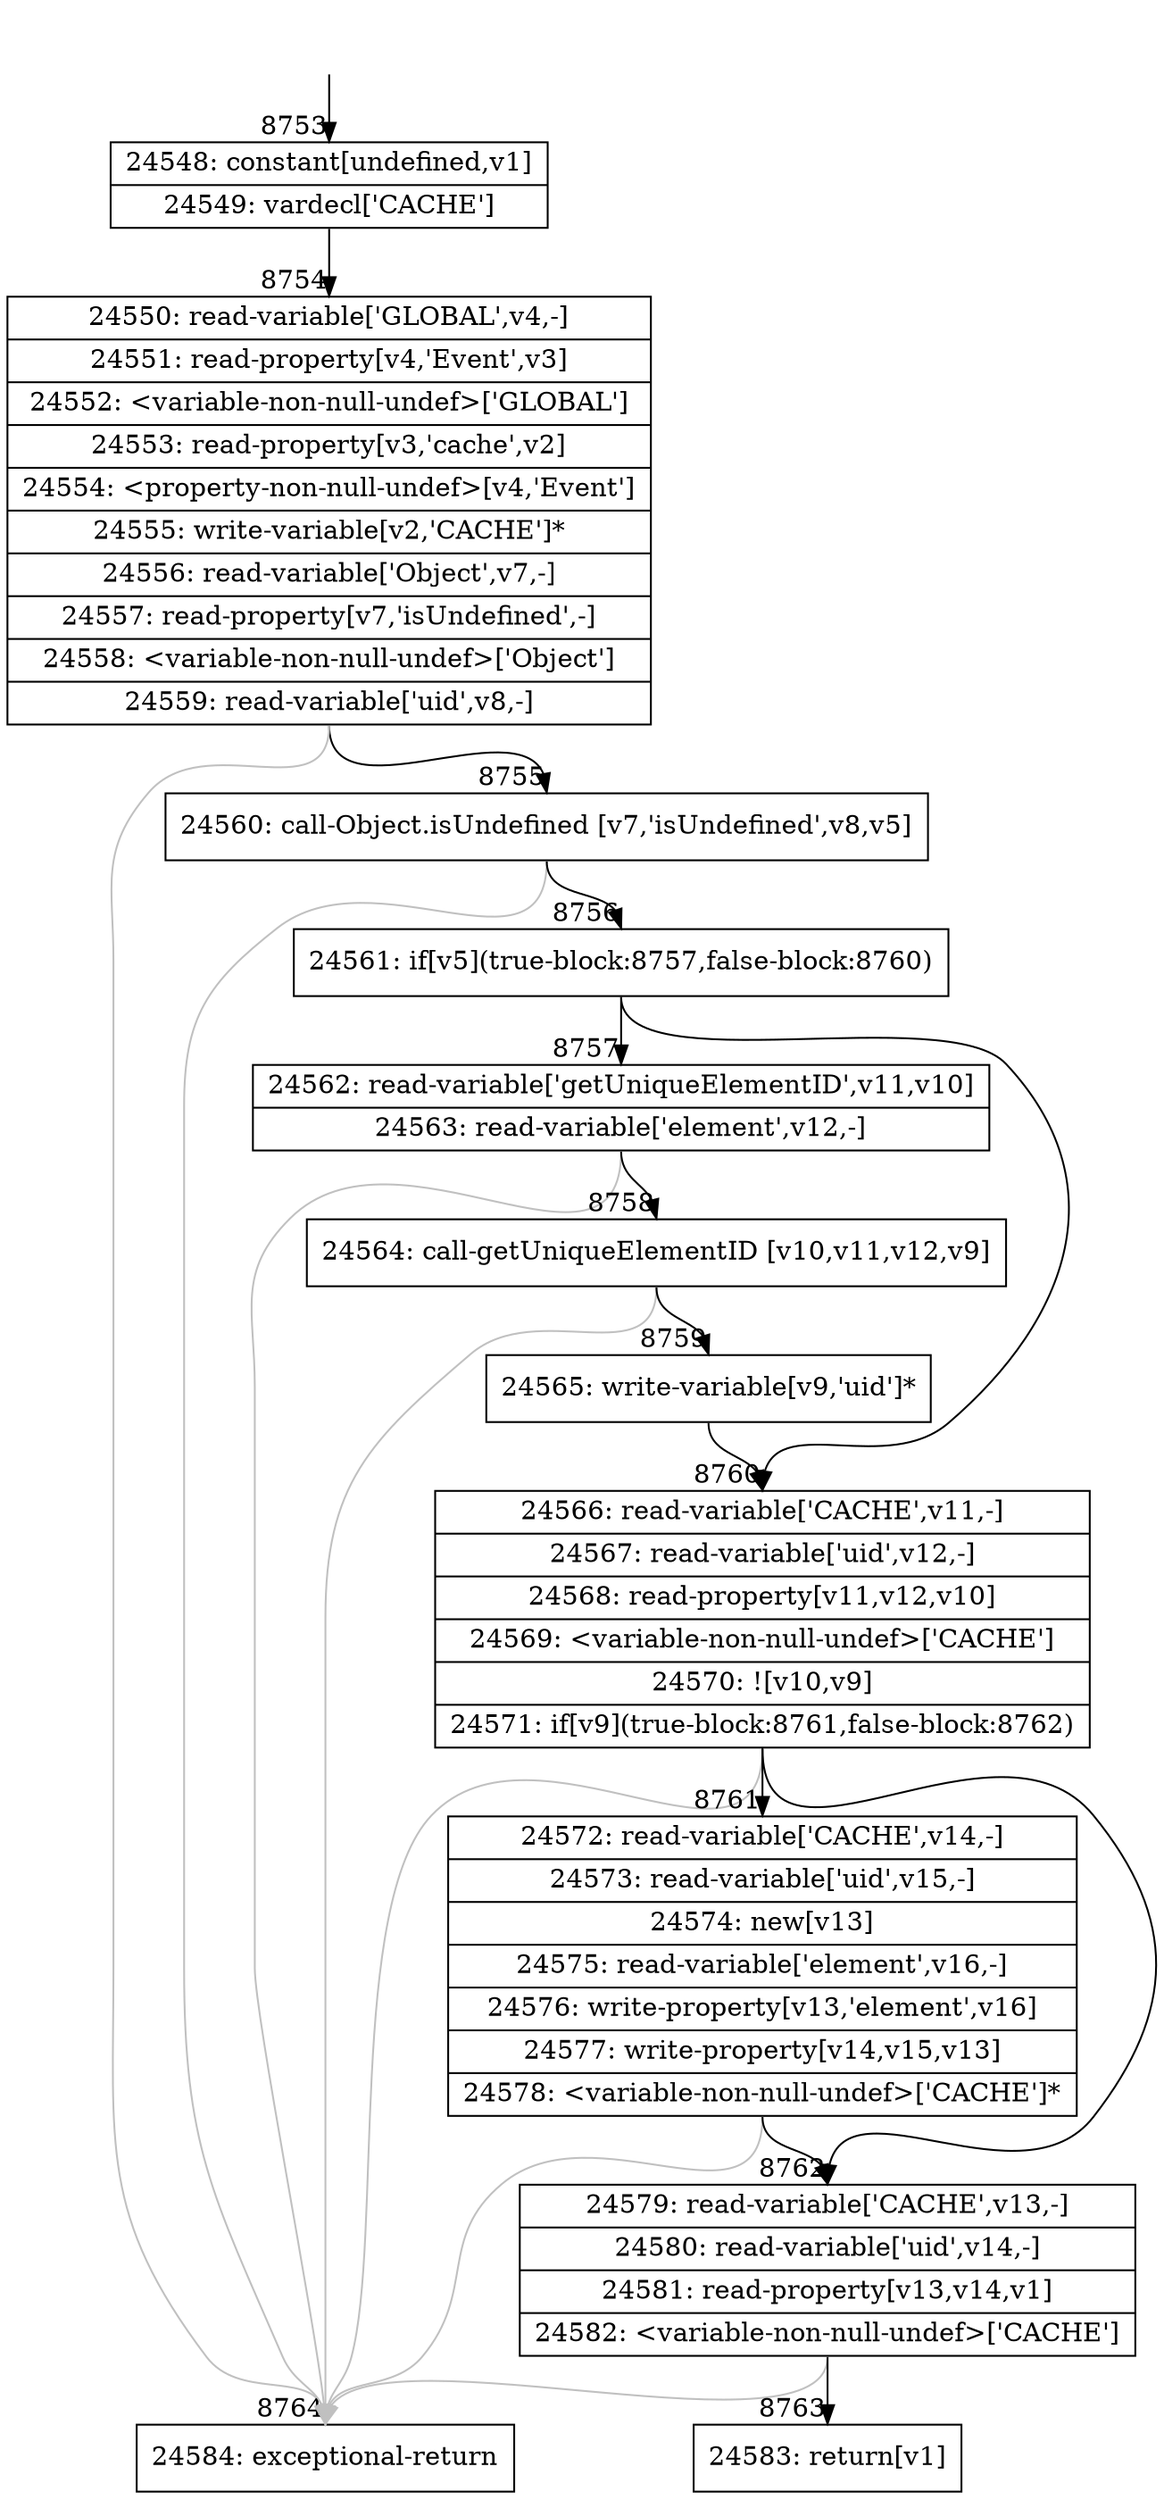 digraph {
rankdir="TD"
BB_entry665[shape=none,label=""];
BB_entry665 -> BB8753 [tailport=s, headport=n, headlabel="    8753"]
BB8753 [shape=record label="{24548: constant[undefined,v1]|24549: vardecl['CACHE']}" ] 
BB8753 -> BB8754 [tailport=s, headport=n, headlabel="      8754"]
BB8754 [shape=record label="{24550: read-variable['GLOBAL',v4,-]|24551: read-property[v4,'Event',v3]|24552: \<variable-non-null-undef\>['GLOBAL']|24553: read-property[v3,'cache',v2]|24554: \<property-non-null-undef\>[v4,'Event']|24555: write-variable[v2,'CACHE']*|24556: read-variable['Object',v7,-]|24557: read-property[v7,'isUndefined',-]|24558: \<variable-non-null-undef\>['Object']|24559: read-variable['uid',v8,-]}" ] 
BB8754 -> BB8755 [tailport=s, headport=n, headlabel="      8755"]
BB8754 -> BB8764 [tailport=s, headport=n, color=gray, headlabel="      8764"]
BB8755 [shape=record label="{24560: call-Object.isUndefined [v7,'isUndefined',v8,v5]}" ] 
BB8755 -> BB8756 [tailport=s, headport=n, headlabel="      8756"]
BB8755 -> BB8764 [tailport=s, headport=n, color=gray]
BB8756 [shape=record label="{24561: if[v5](true-block:8757,false-block:8760)}" ] 
BB8756 -> BB8757 [tailport=s, headport=n, headlabel="      8757"]
BB8756 -> BB8760 [tailport=s, headport=n, headlabel="      8760"]
BB8757 [shape=record label="{24562: read-variable['getUniqueElementID',v11,v10]|24563: read-variable['element',v12,-]}" ] 
BB8757 -> BB8758 [tailport=s, headport=n, headlabel="      8758"]
BB8757 -> BB8764 [tailport=s, headport=n, color=gray]
BB8758 [shape=record label="{24564: call-getUniqueElementID [v10,v11,v12,v9]}" ] 
BB8758 -> BB8759 [tailport=s, headport=n, headlabel="      8759"]
BB8758 -> BB8764 [tailport=s, headport=n, color=gray]
BB8759 [shape=record label="{24565: write-variable[v9,'uid']*}" ] 
BB8759 -> BB8760 [tailport=s, headport=n]
BB8760 [shape=record label="{24566: read-variable['CACHE',v11,-]|24567: read-variable['uid',v12,-]|24568: read-property[v11,v12,v10]|24569: \<variable-non-null-undef\>['CACHE']|24570: ![v10,v9]|24571: if[v9](true-block:8761,false-block:8762)}" ] 
BB8760 -> BB8761 [tailport=s, headport=n, headlabel="      8761"]
BB8760 -> BB8762 [tailport=s, headport=n, headlabel="      8762"]
BB8760 -> BB8764 [tailport=s, headport=n, color=gray]
BB8761 [shape=record label="{24572: read-variable['CACHE',v14,-]|24573: read-variable['uid',v15,-]|24574: new[v13]|24575: read-variable['element',v16,-]|24576: write-property[v13,'element',v16]|24577: write-property[v14,v15,v13]|24578: \<variable-non-null-undef\>['CACHE']*}" ] 
BB8761 -> BB8762 [tailport=s, headport=n]
BB8761 -> BB8764 [tailport=s, headport=n, color=gray]
BB8762 [shape=record label="{24579: read-variable['CACHE',v13,-]|24580: read-variable['uid',v14,-]|24581: read-property[v13,v14,v1]|24582: \<variable-non-null-undef\>['CACHE']}" ] 
BB8762 -> BB8763 [tailport=s, headport=n, headlabel="      8763"]
BB8762 -> BB8764 [tailport=s, headport=n, color=gray]
BB8763 [shape=record label="{24583: return[v1]}" ] 
BB8764 [shape=record label="{24584: exceptional-return}" ] 
//#$~ 6878
}
